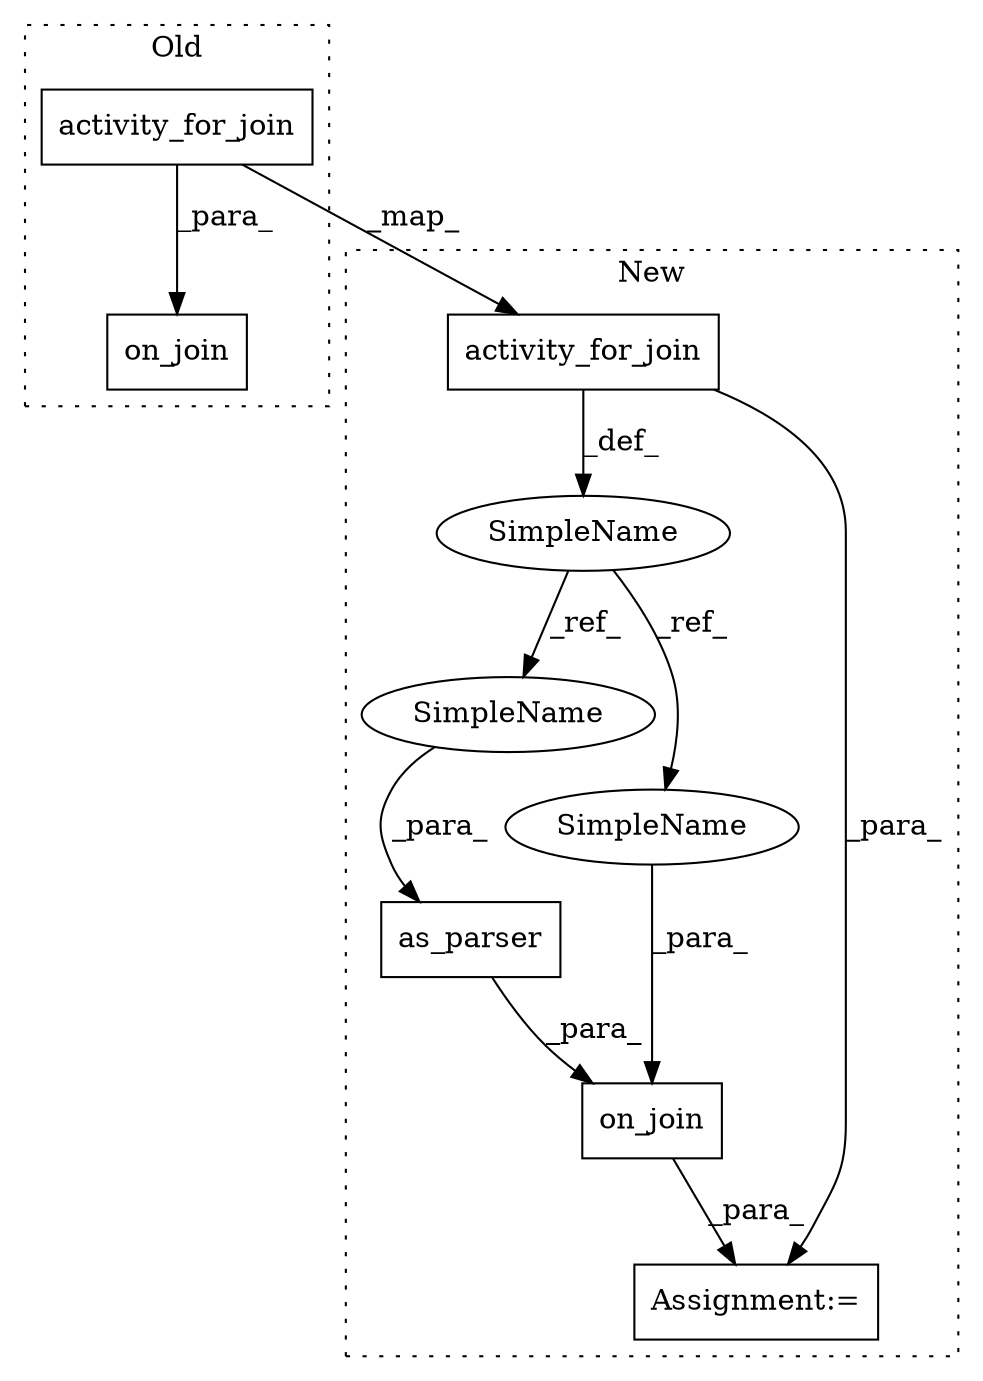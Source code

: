 digraph G {
subgraph cluster0 {
1 [label="on_join" a="32" s="1680,1712" l="8,1" shape="box"];
4 [label="activity_for_join" a="32" s="1693" l="19" shape="box"];
label = "Old";
style="dotted";
}
subgraph cluster1 {
2 [label="on_join" a="32" s="1822,1848" l="8,1" shape="box"];
3 [label="activity_for_join" a="32" s="1784" l="19" shape="box"];
5 [label="SimpleName" a="42" s="1775" l="3" shape="ellipse"];
6 [label="as_parser" a="32" s="1834,1847" l="10,1" shape="box"];
7 [label="Assignment:=" a="7" s="1817" l="1" shape="box"];
8 [label="SimpleName" a="42" s="1844" l="3" shape="ellipse"];
9 [label="SimpleName" a="42" s="1830" l="3" shape="ellipse"];
label = "New";
style="dotted";
}
2 -> 7 [label="_para_"];
3 -> 7 [label="_para_"];
3 -> 5 [label="_def_"];
4 -> 3 [label="_map_"];
4 -> 1 [label="_para_"];
5 -> 8 [label="_ref_"];
5 -> 9 [label="_ref_"];
6 -> 2 [label="_para_"];
8 -> 6 [label="_para_"];
9 -> 2 [label="_para_"];
}